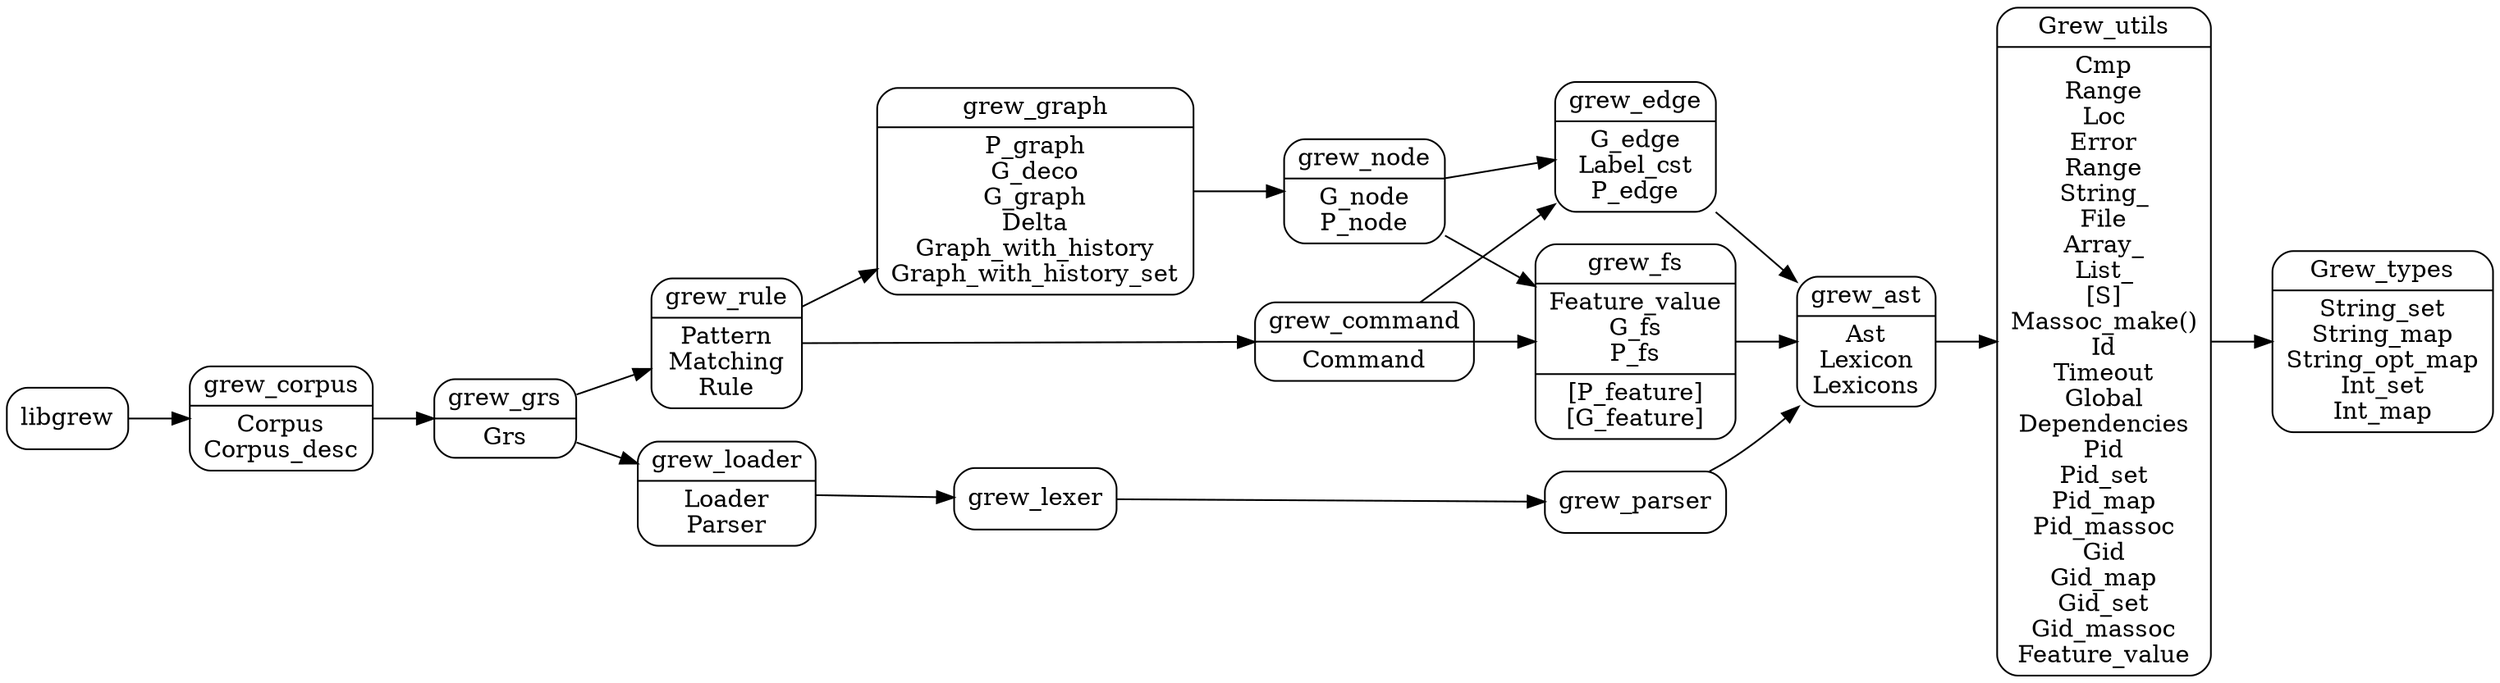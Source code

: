 digraph grew {
  node [shape=Mrecord];
  rankdir = LR;
  Grew_types [label="Grew_types|String_set\nString_map\nString_opt_map\nInt_set\nInt_map"]
  Grew_utils [label="Grew_utils|Cmp\nRange\nLoc\nError\nRange\nString_\nFile\nArray_\nList_\n[S]\nMassoc_make()\nId\nTimeout\nGlobal\nDependencies\nPid\nPid_set\nPid_map\nPid_massoc\nGid\nGid_map\nGid_set\nGid_massoc\nFeature_value"]
  grew_ast [label="grew_ast|Ast\nLexicon\nLexicons"]
  grew_loader [label="grew_loader|Loader\nParser"]
  grew_fs [label="grew_fs|Feature_value\nG_fs\nP_fs|[P_feature]\n[G_feature]"]
  grew_edge [label="grew_edge|G_edge\nLabel_cst\nP_edge"]
  grew_node [label="grew_node|G_node\nP_node"]
  grew_command [label="grew_command|Command"]
  grew_graph [label="grew_graph|P_graph\nG_deco\nG_graph\nDelta\nGraph_with_history\nGraph_with_history_set"]
  grew_rule [label="grew_rule|Pattern\nMatching\nRule"]
  grew_grs [label="grew_grs|Grs"]
  grew_corpus [label="grew_corpus|Corpus\nCorpus_desc"]

grew_ast -> Grew_utils -> Grew_types
grew_edge -> grew_ast
grew_fs -> grew_ast
grew_command -> grew_edge
grew_command -> grew_fs
grew_node -> grew_edge
grew_node -> grew_fs
grew_graph -> grew_node
grew_rule -> grew_command
grew_rule -> grew_graph
grew_grs -> grew_rule
grew_grs -> grew_loader -> grew_lexer -> grew_parser -> grew_ast
grew_corpus -> grew_grs
libgrew -> grew_corpus

}